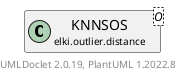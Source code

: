 @startuml
    remove .*\.(Instance|Par|Parameterizer|Factory)$
    set namespaceSeparator none
    hide empty fields
    hide empty methods

    class "<size:14>KNNSOS.Par\n<size:10>elki.outlier.distance" as elki.outlier.distance.KNNSOS.Par<O> {
        {static} +KNN_ID: OptionID
        #distance: Distance<? super O>
        #k: int
        +configure(Parameterization): void
        +make(): KNNSOS<O>
    }

    interface "<size:14>Parameterizer\n<size:10>elki.utilities.optionhandling" as elki.utilities.optionhandling.Parameterizer [[../../utilities/optionhandling/Parameterizer.html]] {
        {abstract} +make(): Object
    }
    class "<size:14>KNNSOS\n<size:10>elki.outlier.distance" as elki.outlier.distance.KNNSOS<O> [[KNNSOS.html]]

    elki.utilities.optionhandling.Parameterizer <|.. elki.outlier.distance.KNNSOS.Par
    elki.outlier.distance.KNNSOS +-- elki.outlier.distance.KNNSOS.Par

    center footer UMLDoclet 2.0.19, PlantUML 1.2022.8
@enduml
